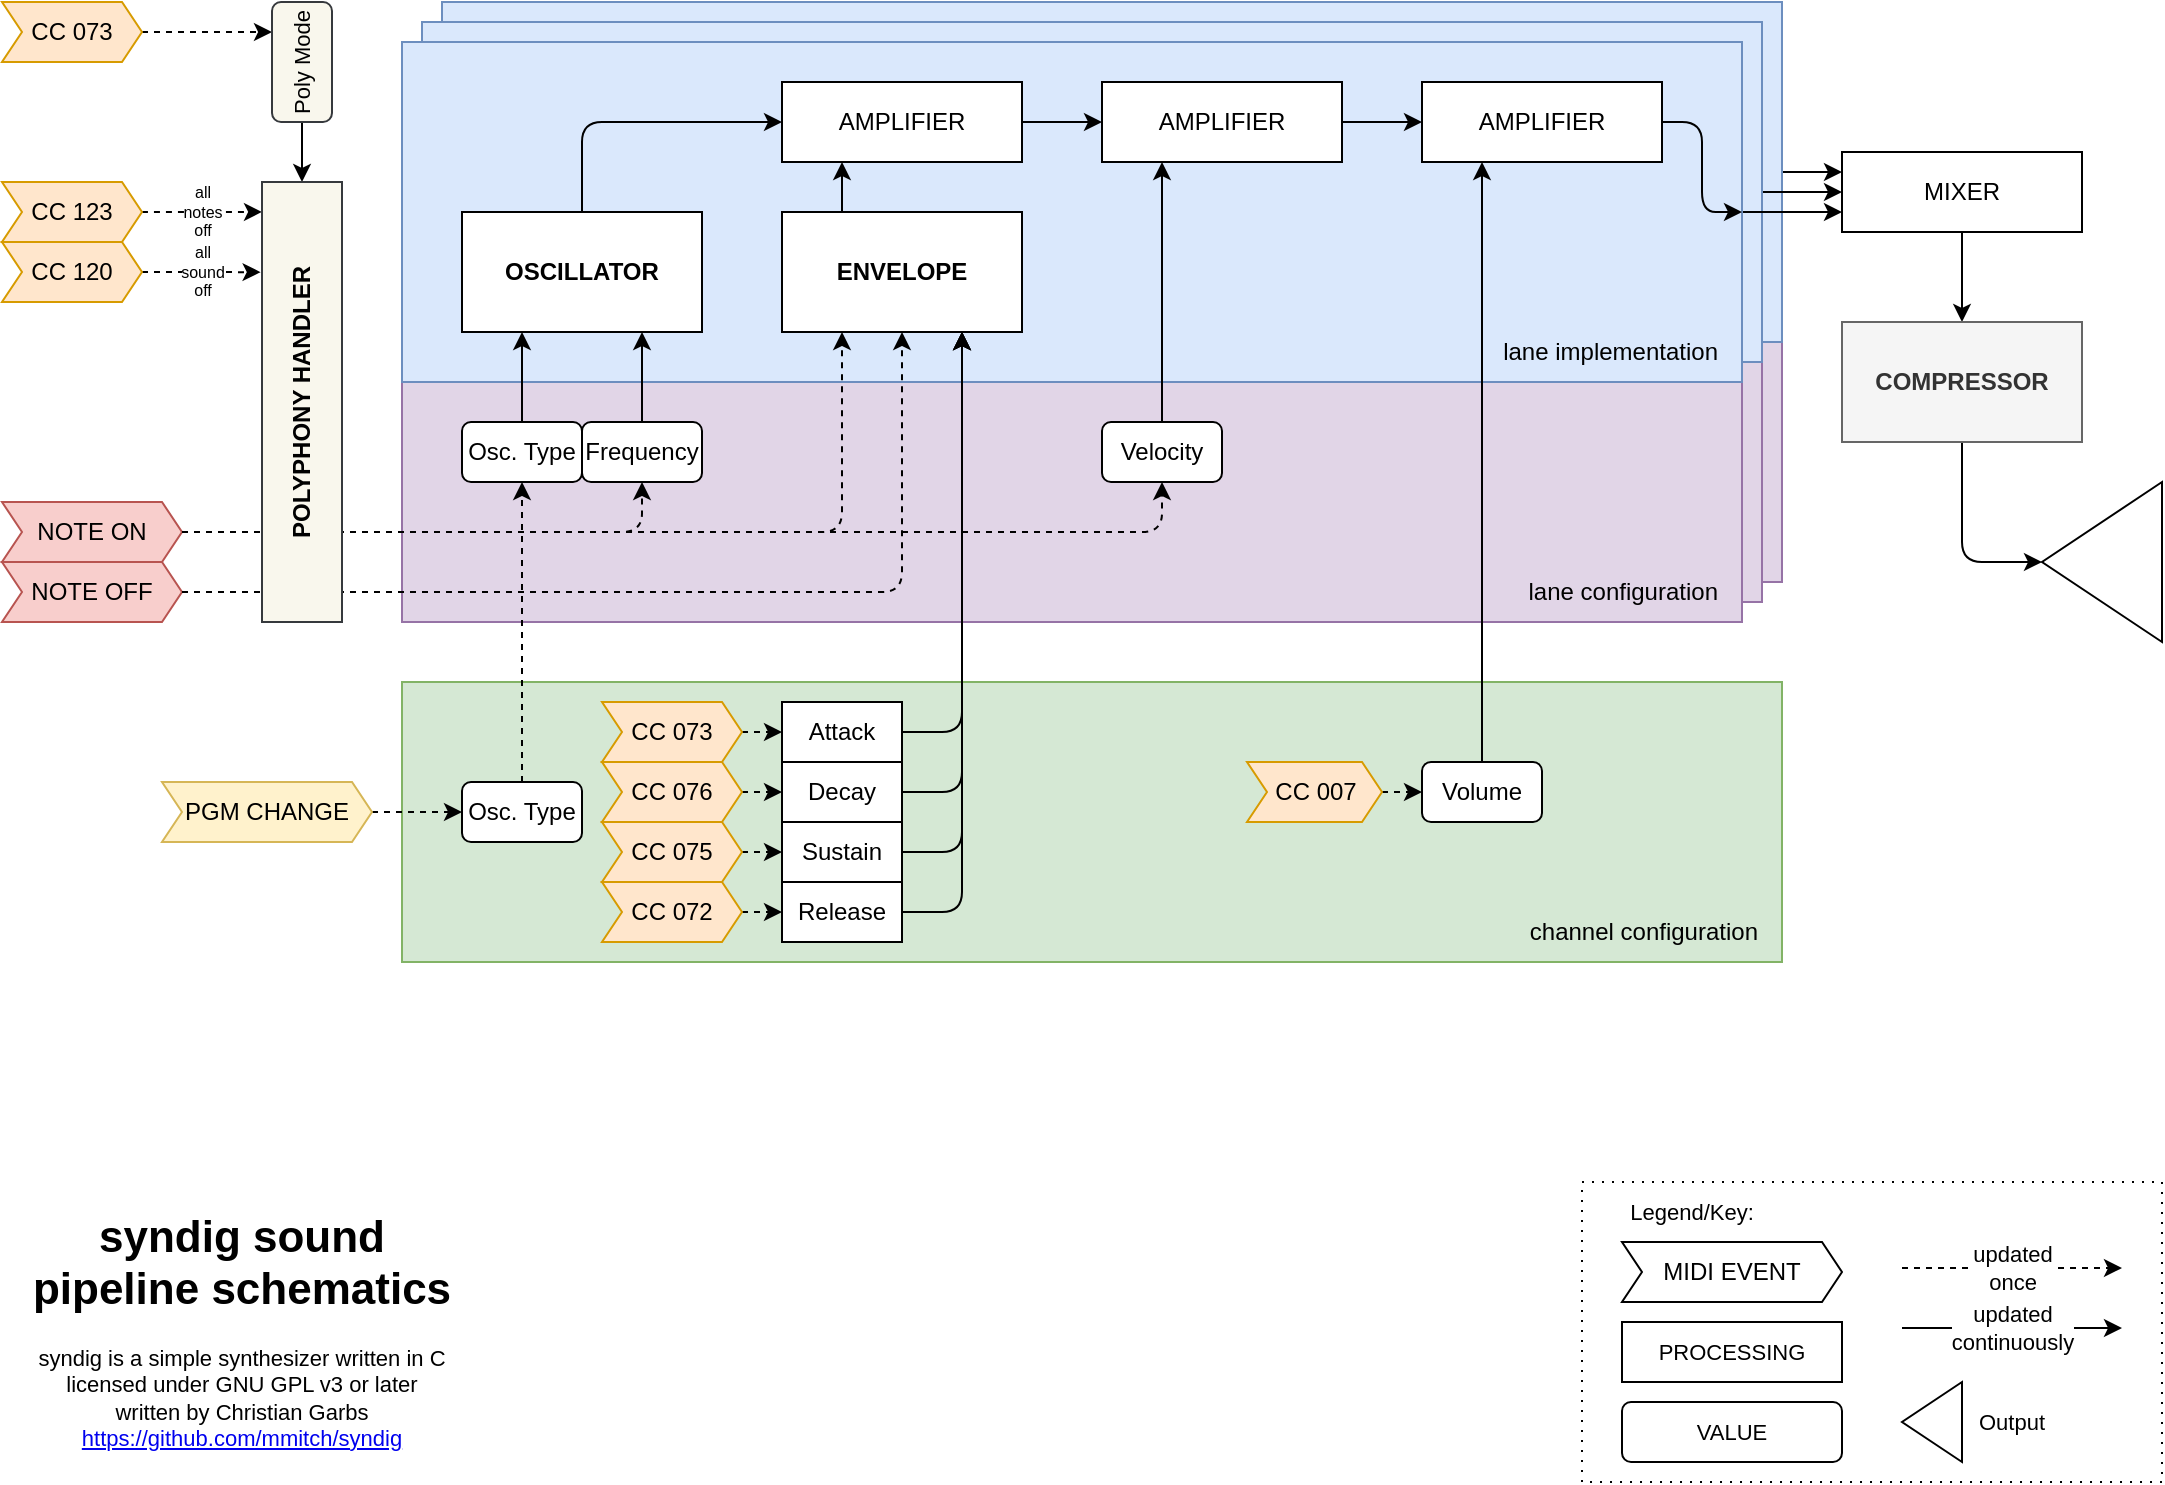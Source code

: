 <mxfile version="13.11.0" type="device"><diagram id="JqG9dgGS8lzPb5NwLL-O" name="Page-1"><mxGraphModel dx="1182" dy="798" grid="1" gridSize="10" guides="1" tooltips="1" connect="1" arrows="1" fold="1" page="1" pageScale="1" pageWidth="1169" pageHeight="827" math="0" shadow="0"><root><mxCell id="0"/><mxCell id="1" parent="0"/><mxCell id="SQ9ci5xi-psbEFdMYvsT-1" value="" style="rounded=0;whiteSpace=wrap;html=1;shadow=0;glass=0;fontSize=11;align=center;sketch=0;dashed=1;dashPattern=1 4;strokeWidth=1;perimeterSpacing=0;fontStyle=0" parent="1" vertex="1"><mxGeometry x="830" y="630" width="290" height="150" as="geometry"/></mxCell><mxCell id="SQ9ci5xi-psbEFdMYvsT-2" value="" style="whiteSpace=wrap;html=1;fontSize=16;fillColor=#e1d5e7;strokeColor=#9673a6;" parent="1" vertex="1"><mxGeometry x="260" y="210" width="670" height="120" as="geometry"/></mxCell><mxCell id="SQ9ci5xi-psbEFdMYvsT-3" value="" style="whiteSpace=wrap;html=1;fontSize=16;fillColor=#e1d5e7;strokeColor=#9673a6;" parent="1" vertex="1"><mxGeometry x="250" y="220" width="670" height="120" as="geometry"/></mxCell><mxCell id="SQ9ci5xi-psbEFdMYvsT-4" value="" style="whiteSpace=wrap;html=1;fontSize=16;fillColor=#e1d5e7;strokeColor=#9673a6;glass=0;" parent="1" vertex="1"><mxGeometry x="240" y="230" width="670" height="120" as="geometry"/></mxCell><mxCell id="SQ9ci5xi-psbEFdMYvsT-5" style="edgeStyle=orthogonalEdgeStyle;orthogonalLoop=1;jettySize=auto;html=1;exitX=1;exitY=0.5;exitDx=0;exitDy=0;entryX=0;entryY=0.25;entryDx=0;entryDy=0;" parent="1" source="SQ9ci5xi-psbEFdMYvsT-6" target="SQ9ci5xi-psbEFdMYvsT-19" edge="1"><mxGeometry relative="1" as="geometry"/></mxCell><mxCell id="SQ9ci5xi-psbEFdMYvsT-6" value="" style="whiteSpace=wrap;html=1;fillColor=#dae8fc;strokeColor=#6c8ebf;" parent="1" vertex="1"><mxGeometry x="260" y="40" width="670" height="170" as="geometry"/></mxCell><mxCell id="SQ9ci5xi-psbEFdMYvsT-7" style="edgeStyle=orthogonalEdgeStyle;orthogonalLoop=1;jettySize=auto;html=1;exitX=1;exitY=0.5;exitDx=0;exitDy=0;" parent="1" source="SQ9ci5xi-psbEFdMYvsT-8" target="SQ9ci5xi-psbEFdMYvsT-19" edge="1"><mxGeometry relative="1" as="geometry"/></mxCell><mxCell id="SQ9ci5xi-psbEFdMYvsT-8" value="" style="whiteSpace=wrap;html=1;fillColor=#dae8fc;strokeColor=#6c8ebf;" parent="1" vertex="1"><mxGeometry x="250" y="50" width="670" height="170" as="geometry"/></mxCell><mxCell id="SQ9ci5xi-psbEFdMYvsT-9" style="edgeStyle=orthogonalEdgeStyle;orthogonalLoop=1;jettySize=auto;html=1;exitX=1;exitY=0.5;exitDx=0;exitDy=0;entryX=0;entryY=0.75;entryDx=0;entryDy=0;" parent="1" source="SQ9ci5xi-psbEFdMYvsT-10" target="SQ9ci5xi-psbEFdMYvsT-19" edge="1"><mxGeometry relative="1" as="geometry"/></mxCell><mxCell id="SQ9ci5xi-psbEFdMYvsT-10" value="" style="whiteSpace=wrap;html=1;fillColor=#dae8fc;strokeColor=#6c8ebf;" parent="1" vertex="1"><mxGeometry x="240" y="60" width="670" height="170" as="geometry"/></mxCell><mxCell id="SQ9ci5xi-psbEFdMYvsT-11" style="edgeStyle=orthogonalEdgeStyle;orthogonalLoop=1;jettySize=auto;html=1;exitX=0.5;exitY=0;exitDx=0;exitDy=0;entryX=0;entryY=0.5;entryDx=0;entryDy=0;fontSize=16;" parent="1" source="SQ9ci5xi-psbEFdMYvsT-12" target="SQ9ci5xi-psbEFdMYvsT-21" edge="1"><mxGeometry relative="1" as="geometry"/></mxCell><mxCell id="SQ9ci5xi-psbEFdMYvsT-12" value="OSCILLATOR" style="whiteSpace=wrap;html=1;fontStyle=1;" parent="1" vertex="1"><mxGeometry x="270" y="145" width="120" height="60" as="geometry"/></mxCell><mxCell id="SQ9ci5xi-psbEFdMYvsT-13" style="edgeStyle=orthogonalEdgeStyle;orthogonalLoop=1;jettySize=auto;html=1;exitX=1;exitY=0.5;exitDx=0;exitDy=0;entryX=0.5;entryY=1;entryDx=0;entryDy=0;dashed=1;" parent="1" source="SQ9ci5xi-psbEFdMYvsT-69" target="SQ9ci5xi-psbEFdMYvsT-30" edge="1"><mxGeometry relative="1" as="geometry"/></mxCell><mxCell id="SQ9ci5xi-psbEFdMYvsT-14" style="edgeStyle=orthogonalEdgeStyle;orthogonalLoop=1;jettySize=auto;html=1;exitX=1;exitY=0.5;exitDx=0;exitDy=0;entryX=0.5;entryY=1;entryDx=0;entryDy=0;dashed=1;" parent="1" source="SQ9ci5xi-psbEFdMYvsT-69" target="SQ9ci5xi-psbEFdMYvsT-28" edge="1"><mxGeometry relative="1" as="geometry"/></mxCell><mxCell id="SQ9ci5xi-psbEFdMYvsT-15" value="" style="edgeStyle=orthogonalEdgeStyle;orthogonalLoop=1;jettySize=auto;html=1;fontSize=16;entryX=0.25;entryY=1;entryDx=0;entryDy=0;exitX=0.25;exitY=0;exitDx=0;exitDy=0;" parent="1" source="SQ9ci5xi-psbEFdMYvsT-16" target="SQ9ci5xi-psbEFdMYvsT-21" edge="1"><mxGeometry relative="1" as="geometry"/></mxCell><mxCell id="SQ9ci5xi-psbEFdMYvsT-16" value="ENVELOPE" style="whiteSpace=wrap;html=1;fontStyle=1;" parent="1" vertex="1"><mxGeometry x="430" y="145" width="120" height="60" as="geometry"/></mxCell><mxCell id="SQ9ci5xi-psbEFdMYvsT-17" value="lane implementation" style="text;html=1;strokeColor=none;fillColor=none;align=right;verticalAlign=middle;whiteSpace=wrap;horizontal=1;" parent="1" vertex="1"><mxGeometry x="730" y="200" width="170" height="30" as="geometry"/></mxCell><mxCell id="SQ9ci5xi-psbEFdMYvsT-18" value="" style="edgeStyle=orthogonalEdgeStyle;rounded=0;orthogonalLoop=1;jettySize=auto;html=1;fontSize=8;" parent="1" source="SQ9ci5xi-psbEFdMYvsT-19" target="SQ9ci5xi-psbEFdMYvsT-67" edge="1"><mxGeometry relative="1" as="geometry"/></mxCell><mxCell id="SQ9ci5xi-psbEFdMYvsT-19" value="MIXER" style="whiteSpace=wrap;html=1;" parent="1" vertex="1"><mxGeometry x="960" y="115" width="120" height="40" as="geometry"/></mxCell><mxCell id="SQ9ci5xi-psbEFdMYvsT-20" value="" style="edgeStyle=orthogonalEdgeStyle;orthogonalLoop=1;jettySize=auto;html=1;fontSize=16;" parent="1" source="SQ9ci5xi-psbEFdMYvsT-21" target="SQ9ci5xi-psbEFdMYvsT-23" edge="1"><mxGeometry relative="1" as="geometry"/></mxCell><mxCell id="SQ9ci5xi-psbEFdMYvsT-21" value="AMPLIFIER" style="whiteSpace=wrap;html=1;" parent="1" vertex="1"><mxGeometry x="430" y="80" width="120" height="40" as="geometry"/></mxCell><mxCell id="SQ9ci5xi-psbEFdMYvsT-22" style="edgeStyle=orthogonalEdgeStyle;orthogonalLoop=1;jettySize=auto;html=1;exitX=1;exitY=0.5;exitDx=0;exitDy=0;entryX=0;entryY=0.5;entryDx=0;entryDy=0;fontSize=16;" parent="1" source="SQ9ci5xi-psbEFdMYvsT-23" target="SQ9ci5xi-psbEFdMYvsT-32" edge="1"><mxGeometry relative="1" as="geometry"/></mxCell><mxCell id="SQ9ci5xi-psbEFdMYvsT-23" value="AMPLIFIER" style="whiteSpace=wrap;html=1;" parent="1" vertex="1"><mxGeometry x="590" y="80" width="120" height="40" as="geometry"/></mxCell><mxCell id="SQ9ci5xi-psbEFdMYvsT-24" value="" style="whiteSpace=wrap;html=1;fontSize=16;fillColor=#d5e8d4;strokeColor=#82b366;" parent="1" vertex="1"><mxGeometry x="240" y="380" width="690" height="140" as="geometry"/></mxCell><mxCell id="SQ9ci5xi-psbEFdMYvsT-25" style="edgeStyle=orthogonalEdgeStyle;orthogonalLoop=1;jettySize=auto;html=1;exitX=0.5;exitY=0;exitDx=0;exitDy=0;entryX=0.25;entryY=1;entryDx=0;entryDy=0;fontSize=16;" parent="1" source="SQ9ci5xi-psbEFdMYvsT-26" target="SQ9ci5xi-psbEFdMYvsT-32" edge="1"><mxGeometry relative="1" as="geometry"><Array as="points"/></mxGeometry></mxCell><mxCell id="SQ9ci5xi-psbEFdMYvsT-26" value="Volume" style="whiteSpace=wrap;html=1;fontSize=12;glass=0;rounded=1;" parent="1" vertex="1"><mxGeometry x="750" y="420" width="60" height="30" as="geometry"/></mxCell><mxCell id="SQ9ci5xi-psbEFdMYvsT-27" value="" style="edgeStyle=orthogonalEdgeStyle;orthogonalLoop=1;jettySize=auto;html=1;entryX=0.25;entryY=1;entryDx=0;entryDy=0;" parent="1" source="SQ9ci5xi-psbEFdMYvsT-28" target="SQ9ci5xi-psbEFdMYvsT-23" edge="1"><mxGeometry relative="1" as="geometry"/></mxCell><mxCell id="SQ9ci5xi-psbEFdMYvsT-28" value="Velocity" style="whiteSpace=wrap;html=1;fontSize=12;rounded=1;" parent="1" vertex="1"><mxGeometry x="590" y="250" width="60" height="30" as="geometry"/></mxCell><mxCell id="SQ9ci5xi-psbEFdMYvsT-29" value="" style="edgeStyle=orthogonalEdgeStyle;orthogonalLoop=1;jettySize=auto;html=1;entryX=0.75;entryY=1;entryDx=0;entryDy=0;" parent="1" source="SQ9ci5xi-psbEFdMYvsT-30" target="SQ9ci5xi-psbEFdMYvsT-12" edge="1"><mxGeometry relative="1" as="geometry"><mxPoint x="360" y="240" as="targetPoint"/></mxGeometry></mxCell><mxCell id="SQ9ci5xi-psbEFdMYvsT-30" value="Frequency" style="whiteSpace=wrap;html=1;fontSize=12;rounded=1;" parent="1" vertex="1"><mxGeometry x="330" y="250" width="60" height="30" as="geometry"/></mxCell><mxCell id="SQ9ci5xi-psbEFdMYvsT-31" style="edgeStyle=orthogonalEdgeStyle;orthogonalLoop=1;jettySize=auto;html=1;exitX=1;exitY=0.5;exitDx=0;exitDy=0;entryX=1;entryY=0.5;entryDx=0;entryDy=0;fontSize=12;" parent="1" source="SQ9ci5xi-psbEFdMYvsT-32" target="SQ9ci5xi-psbEFdMYvsT-10" edge="1"><mxGeometry relative="1" as="geometry"/></mxCell><mxCell id="SQ9ci5xi-psbEFdMYvsT-32" value="AMPLIFIER" style="whiteSpace=wrap;html=1;" parent="1" vertex="1"><mxGeometry x="750" y="80" width="120" height="40" as="geometry"/></mxCell><mxCell id="SQ9ci5xi-psbEFdMYvsT-33" style="edgeStyle=orthogonalEdgeStyle;orthogonalLoop=1;jettySize=auto;html=1;exitX=0.5;exitY=0;exitDx=0;exitDy=0;entryX=0.25;entryY=1;entryDx=0;entryDy=0;" parent="1" source="SQ9ci5xi-psbEFdMYvsT-34" target="SQ9ci5xi-psbEFdMYvsT-12" edge="1"><mxGeometry relative="1" as="geometry"/></mxCell><mxCell id="SQ9ci5xi-psbEFdMYvsT-34" value="Osc. Type" style="whiteSpace=wrap;html=1;fontSize=12;glass=0;rounded=1;" parent="1" vertex="1"><mxGeometry x="270" y="250" width="60" height="30" as="geometry"/></mxCell><mxCell id="SQ9ci5xi-psbEFdMYvsT-35" style="edgeStyle=orthogonalEdgeStyle;orthogonalLoop=1;jettySize=auto;html=1;exitX=0.5;exitY=0;exitDx=0;exitDy=0;entryX=0.5;entryY=1;entryDx=0;entryDy=0;dashed=1;" parent="1" source="SQ9ci5xi-psbEFdMYvsT-36" target="SQ9ci5xi-psbEFdMYvsT-34" edge="1"><mxGeometry relative="1" as="geometry"/></mxCell><mxCell id="SQ9ci5xi-psbEFdMYvsT-36" value="Osc. Type" style="whiteSpace=wrap;html=1;fontSize=12;glass=0;rounded=1;" parent="1" vertex="1"><mxGeometry x="270" y="430" width="60" height="30" as="geometry"/></mxCell><mxCell id="SQ9ci5xi-psbEFdMYvsT-37" value="NOTE OFF" style="shape=step;perimeter=stepPerimeter;whiteSpace=wrap;html=1;fixedSize=1;size=10;fillColor=#f8cecc;strokeColor=#b85450;" parent="1" vertex="1"><mxGeometry x="40" y="320" width="90" height="30" as="geometry"/></mxCell><mxCell id="SQ9ci5xi-psbEFdMYvsT-38" style="edgeStyle=orthogonalEdgeStyle;orthogonalLoop=1;jettySize=auto;html=1;exitX=1;exitY=0.5;exitDx=0;exitDy=0;dashed=1;" parent="1" source="SQ9ci5xi-psbEFdMYvsT-39" edge="1"><mxGeometry relative="1" as="geometry"><mxPoint x="750" y="435" as="targetPoint"/></mxGeometry></mxCell><mxCell id="SQ9ci5xi-psbEFdMYvsT-39" value="CC 007" style="shape=step;perimeter=stepPerimeter;whiteSpace=wrap;html=1;fixedSize=1;size=10;fillColor=#ffe6cc;strokeColor=#d79b00;" parent="1" vertex="1"><mxGeometry x="662.5" y="420" width="67.5" height="30" as="geometry"/></mxCell><mxCell id="SQ9ci5xi-psbEFdMYvsT-40" style="edgeStyle=orthogonalEdgeStyle;orthogonalLoop=1;jettySize=auto;html=1;exitX=1;exitY=0.5;exitDx=0;exitDy=0;dashed=1;" parent="1" source="SQ9ci5xi-psbEFdMYvsT-41" target="SQ9ci5xi-psbEFdMYvsT-36" edge="1"><mxGeometry relative="1" as="geometry"/></mxCell><mxCell id="SQ9ci5xi-psbEFdMYvsT-41" value="PGM CHANGE" style="shape=step;perimeter=stepPerimeter;whiteSpace=wrap;html=1;fixedSize=1;size=10;fillColor=#fff2cc;strokeColor=#d6b656;" parent="1" vertex="1"><mxGeometry x="120" y="430" width="105" height="30" as="geometry"/></mxCell><mxCell id="SQ9ci5xi-psbEFdMYvsT-42" style="edgeStyle=orthogonalEdgeStyle;orthogonalLoop=1;jettySize=auto;html=1;exitX=1;exitY=0.5;exitDx=0;exitDy=0;entryX=0.75;entryY=1;entryDx=0;entryDy=0;" parent="1" source="SQ9ci5xi-psbEFdMYvsT-43" target="SQ9ci5xi-psbEFdMYvsT-16" edge="1"><mxGeometry relative="1" as="geometry"/></mxCell><mxCell id="SQ9ci5xi-psbEFdMYvsT-43" value="Attack" style="whiteSpace=wrap;html=1;fontSize=12;" parent="1" vertex="1"><mxGeometry x="430" y="390" width="60" height="30" as="geometry"/></mxCell><mxCell id="SQ9ci5xi-psbEFdMYvsT-44" style="edgeStyle=orthogonalEdgeStyle;orthogonalLoop=1;jettySize=auto;html=1;exitX=1;exitY=0.5;exitDx=0;exitDy=0;entryX=0.75;entryY=1;entryDx=0;entryDy=0;" parent="1" source="SQ9ci5xi-psbEFdMYvsT-45" target="SQ9ci5xi-psbEFdMYvsT-16" edge="1"><mxGeometry relative="1" as="geometry"/></mxCell><mxCell id="SQ9ci5xi-psbEFdMYvsT-45" value="Decay" style="whiteSpace=wrap;html=1;fontSize=12;" parent="1" vertex="1"><mxGeometry x="430" y="420" width="60" height="30" as="geometry"/></mxCell><mxCell id="SQ9ci5xi-psbEFdMYvsT-46" style="edgeStyle=orthogonalEdgeStyle;orthogonalLoop=1;jettySize=auto;html=1;exitX=1;exitY=0.5;exitDx=0;exitDy=0;entryX=0.75;entryY=1;entryDx=0;entryDy=0;" parent="1" source="SQ9ci5xi-psbEFdMYvsT-47" target="SQ9ci5xi-psbEFdMYvsT-16" edge="1"><mxGeometry relative="1" as="geometry"><mxPoint x="520" y="240" as="targetPoint"/></mxGeometry></mxCell><mxCell id="SQ9ci5xi-psbEFdMYvsT-47" value="Sustain" style="whiteSpace=wrap;html=1;fontSize=12;" parent="1" vertex="1"><mxGeometry x="430" y="450" width="60" height="30" as="geometry"/></mxCell><mxCell id="SQ9ci5xi-psbEFdMYvsT-48" style="edgeStyle=orthogonalEdgeStyle;orthogonalLoop=1;jettySize=auto;html=1;exitX=1;exitY=0.5;exitDx=0;exitDy=0;entryX=0.75;entryY=1;entryDx=0;entryDy=0;" parent="1" source="SQ9ci5xi-psbEFdMYvsT-49" target="SQ9ci5xi-psbEFdMYvsT-16" edge="1"><mxGeometry relative="1" as="geometry"/></mxCell><mxCell id="SQ9ci5xi-psbEFdMYvsT-49" value="Release" style="whiteSpace=wrap;html=1;fontSize=12;" parent="1" vertex="1"><mxGeometry x="430" y="480" width="60" height="30" as="geometry"/></mxCell><mxCell id="SQ9ci5xi-psbEFdMYvsT-50" style="edgeStyle=orthogonalEdgeStyle;rounded=1;sketch=0;orthogonalLoop=1;jettySize=auto;html=1;exitX=1;exitY=0.5;exitDx=0;exitDy=0;entryX=0;entryY=0.5;entryDx=0;entryDy=0;dashed=1;fontSize=11;" parent="1" source="SQ9ci5xi-psbEFdMYvsT-51" target="SQ9ci5xi-psbEFdMYvsT-43" edge="1"><mxGeometry relative="1" as="geometry"/></mxCell><mxCell id="SQ9ci5xi-psbEFdMYvsT-51" value="CC 073" style="shape=step;perimeter=stepPerimeter;whiteSpace=wrap;html=1;fixedSize=1;size=10;fillColor=#ffe6cc;strokeColor=#d79b00;" parent="1" vertex="1"><mxGeometry x="340" y="390" width="70" height="30" as="geometry"/></mxCell><mxCell id="SQ9ci5xi-psbEFdMYvsT-52" style="edgeStyle=orthogonalEdgeStyle;orthogonalLoop=1;jettySize=auto;html=1;exitX=1;exitY=0.5;exitDx=0;exitDy=0;entryX=0;entryY=0.5;entryDx=0;entryDy=0;dashed=1;" parent="1" source="SQ9ci5xi-psbEFdMYvsT-53" target="SQ9ci5xi-psbEFdMYvsT-45" edge="1"><mxGeometry relative="1" as="geometry"/></mxCell><mxCell id="SQ9ci5xi-psbEFdMYvsT-53" value="CC 076" style="shape=step;perimeter=stepPerimeter;whiteSpace=wrap;html=1;fixedSize=1;size=10;fillColor=#ffe6cc;strokeColor=#d79b00;" parent="1" vertex="1"><mxGeometry x="340" y="420" width="70" height="30" as="geometry"/></mxCell><mxCell id="SQ9ci5xi-psbEFdMYvsT-54" style="edgeStyle=orthogonalEdgeStyle;orthogonalLoop=1;jettySize=auto;html=1;exitX=1;exitY=0.5;exitDx=0;exitDy=0;entryX=0;entryY=0.5;entryDx=0;entryDy=0;dashed=1;" parent="1" source="SQ9ci5xi-psbEFdMYvsT-55" target="SQ9ci5xi-psbEFdMYvsT-47" edge="1"><mxGeometry relative="1" as="geometry"/></mxCell><mxCell id="SQ9ci5xi-psbEFdMYvsT-55" value="CC 075" style="shape=step;perimeter=stepPerimeter;whiteSpace=wrap;html=1;fixedSize=1;size=10;fillColor=#ffe6cc;strokeColor=#d79b00;" parent="1" vertex="1"><mxGeometry x="340" y="450" width="70" height="30" as="geometry"/></mxCell><mxCell id="SQ9ci5xi-psbEFdMYvsT-56" style="edgeStyle=orthogonalEdgeStyle;orthogonalLoop=1;jettySize=auto;html=1;exitX=1;exitY=0.5;exitDx=0;exitDy=0;entryX=0;entryY=0.5;entryDx=0;entryDy=0;dashed=1;" parent="1" source="SQ9ci5xi-psbEFdMYvsT-57" target="SQ9ci5xi-psbEFdMYvsT-49" edge="1"><mxGeometry relative="1" as="geometry"/></mxCell><mxCell id="SQ9ci5xi-psbEFdMYvsT-57" value="CC 072" style="shape=step;perimeter=stepPerimeter;whiteSpace=wrap;html=1;fixedSize=1;size=10;fillColor=#ffe6cc;strokeColor=#d79b00;" parent="1" vertex="1"><mxGeometry x="340" y="480" width="70" height="30" as="geometry"/></mxCell><mxCell id="SQ9ci5xi-psbEFdMYvsT-58" style="edgeStyle=orthogonalEdgeStyle;rounded=0;orthogonalLoop=1;jettySize=auto;html=1;entryX=0.5;entryY=0;entryDx=0;entryDy=0;exitX=0.5;exitY=1;exitDx=0;exitDy=0;" parent="1" source="SQ9ci5xi-psbEFdMYvsT-72" target="SQ9ci5xi-psbEFdMYvsT-71" edge="1"><mxGeometry relative="1" as="geometry"><mxPoint x="180" y="105" as="sourcePoint"/></mxGeometry></mxCell><mxCell id="SQ9ci5xi-psbEFdMYvsT-59" style="edgeStyle=orthogonalEdgeStyle;rounded=0;orthogonalLoop=1;jettySize=auto;html=1;exitX=1;exitY=0.5;exitDx=0;exitDy=0;dashed=1;entryX=0;entryY=0.25;entryDx=0;entryDy=0;" parent="1" source="SQ9ci5xi-psbEFdMYvsT-60" target="SQ9ci5xi-psbEFdMYvsT-72" edge="1"><mxGeometry relative="1" as="geometry"><mxPoint x="130" y="75" as="targetPoint"/></mxGeometry></mxCell><mxCell id="SQ9ci5xi-psbEFdMYvsT-60" value="CC 073" style="shape=step;perimeter=stepPerimeter;whiteSpace=wrap;html=1;fixedSize=1;size=10;fillColor=#ffe6cc;strokeColor=#d79b00;" parent="1" vertex="1"><mxGeometry x="40" y="40" width="70" height="30" as="geometry"/></mxCell><mxCell id="SQ9ci5xi-psbEFdMYvsT-61" style="edgeStyle=orthogonalEdgeStyle;orthogonalLoop=1;jettySize=auto;html=1;exitX=1;exitY=0.5;exitDx=0;exitDy=0;entryX=0.5;entryY=1;entryDx=0;entryDy=0;dashed=1;" parent="1" source="SQ9ci5xi-psbEFdMYvsT-37" target="SQ9ci5xi-psbEFdMYvsT-16" edge="1"><mxGeometry relative="1" as="geometry"/></mxCell><mxCell id="SQ9ci5xi-psbEFdMYvsT-62" value="all&lt;br style=&quot;font-size: 8px;&quot;&gt;sound&lt;br style=&quot;font-size: 8px;&quot;&gt;off" style="edgeStyle=orthogonalEdgeStyle;rounded=0;orthogonalLoop=1;jettySize=auto;html=1;exitX=1;exitY=0.5;exitDx=0;exitDy=0;entryX=-0.017;entryY=0.205;entryDx=0;entryDy=0;entryPerimeter=0;dashed=1;fontSize=8;" parent="1" source="SQ9ci5xi-psbEFdMYvsT-63" target="SQ9ci5xi-psbEFdMYvsT-71" edge="1"><mxGeometry relative="1" as="geometry"/></mxCell><mxCell id="SQ9ci5xi-psbEFdMYvsT-63" value="CC 120" style="shape=step;perimeter=stepPerimeter;whiteSpace=wrap;html=1;fixedSize=1;size=10;fillColor=#ffe6cc;strokeColor=#d79b00;" parent="1" vertex="1"><mxGeometry x="40" y="160" width="70" height="30" as="geometry"/></mxCell><mxCell id="SQ9ci5xi-psbEFdMYvsT-64" value="all&lt;br style=&quot;font-size: 8px;&quot;&gt;notes&lt;br style=&quot;font-size: 8px;&quot;&gt;off" style="edgeStyle=orthogonalEdgeStyle;rounded=0;orthogonalLoop=1;jettySize=auto;html=1;dashed=1;fontSize=8;horizontal=1;entryX=0;entryY=0.068;entryDx=0;entryDy=0;entryPerimeter=0;" parent="1" source="SQ9ci5xi-psbEFdMYvsT-65" target="SQ9ci5xi-psbEFdMYvsT-71" edge="1"><mxGeometry relative="1" as="geometry"><mxPoint x="159" y="145" as="targetPoint"/></mxGeometry></mxCell><mxCell id="SQ9ci5xi-psbEFdMYvsT-65" value="CC 123" style="shape=step;perimeter=stepPerimeter;whiteSpace=wrap;html=1;fixedSize=1;size=10;fillColor=#ffe6cc;strokeColor=#d79b00;" parent="1" vertex="1"><mxGeometry x="40" y="130" width="70" height="30" as="geometry"/></mxCell><mxCell id="SQ9ci5xi-psbEFdMYvsT-66" style="edgeStyle=orthogonalEdgeStyle;orthogonalLoop=1;jettySize=auto;html=1;exitX=0.5;exitY=1;exitDx=0;exitDy=0;entryX=0;entryY=0.5;entryDx=0;entryDy=0;fontSize=8;rounded=1;" parent="1" source="SQ9ci5xi-psbEFdMYvsT-67" target="SQ9ci5xi-psbEFdMYvsT-68" edge="1"><mxGeometry relative="1" as="geometry"/></mxCell><mxCell id="SQ9ci5xi-psbEFdMYvsT-67" value="COMPRESSOR" style="whiteSpace=wrap;html=1;fontStyle=1;fillColor=#f5f5f5;strokeColor=#666666;fontColor=#333333;" parent="1" vertex="1"><mxGeometry x="960" y="200" width="120" height="60" as="geometry"/></mxCell><mxCell id="SQ9ci5xi-psbEFdMYvsT-68" value="" style="triangle;whiteSpace=wrap;html=1;rounded=0;glass=0;fontSize=8;flipH=1;" parent="1" vertex="1"><mxGeometry x="1060" y="280" width="60" height="80" as="geometry"/></mxCell><mxCell id="SQ9ci5xi-psbEFdMYvsT-69" value="NOTE ON" style="shape=step;perimeter=stepPerimeter;whiteSpace=wrap;html=1;fixedSize=1;size=10;fillColor=#f8cecc;strokeColor=#b85450;" parent="1" vertex="1"><mxGeometry x="40" y="290" width="90" height="30" as="geometry"/></mxCell><mxCell id="SQ9ci5xi-psbEFdMYvsT-70" style="edgeStyle=orthogonalEdgeStyle;orthogonalLoop=1;jettySize=auto;html=1;exitX=1;exitY=0.5;exitDx=0;exitDy=0;entryX=0.25;entryY=1;entryDx=0;entryDy=0;dashed=1;" parent="1" source="SQ9ci5xi-psbEFdMYvsT-69" target="SQ9ci5xi-psbEFdMYvsT-16" edge="1"><mxGeometry relative="1" as="geometry"/></mxCell><mxCell id="SQ9ci5xi-psbEFdMYvsT-71" value="POLYPHONY HANDLER" style="whiteSpace=wrap;html=1;horizontal=0;fillColor=#f9f7ed;strokeColor=#36393d;fontStyle=1;" parent="1" vertex="1"><mxGeometry x="170" y="130" width="40" height="220" as="geometry"/></mxCell><mxCell id="SQ9ci5xi-psbEFdMYvsT-72" value="Poly Mode" style="rounded=1;whiteSpace=wrap;html=1;glass=0;fontSize=11;horizontal=0;fillColor=#f9f7ed;strokeColor=#36393d;" parent="1" vertex="1"><mxGeometry x="175" y="40" width="30" height="60" as="geometry"/></mxCell><mxCell id="SQ9ci5xi-psbEFdMYvsT-73" value="lane configuration" style="text;html=1;strokeColor=none;fillColor=none;align=right;verticalAlign=middle;whiteSpace=wrap;horizontal=1;shadow=0;labelBorderColor=none;" parent="1" vertex="1"><mxGeometry x="750" y="320" width="150" height="30" as="geometry"/></mxCell><mxCell id="SQ9ci5xi-psbEFdMYvsT-74" value="channel configuration" style="text;html=1;strokeColor=none;fillColor=none;align=right;verticalAlign=middle;whiteSpace=wrap;horizontal=1;" parent="1" vertex="1"><mxGeometry x="780" y="490" width="140" height="30" as="geometry"/></mxCell><mxCell id="SQ9ci5xi-psbEFdMYvsT-75" value="&lt;div&gt;updated&lt;/div&gt;&lt;div&gt;once&lt;/div&gt;" style="edgeStyle=orthogonalEdgeStyle;rounded=1;orthogonalLoop=1;jettySize=auto;html=1;fontSize=11;dashed=1;fontStyle=0;sketch=0;" parent="1" edge="1"><mxGeometry relative="1" as="geometry"><mxPoint x="990" y="673" as="sourcePoint"/><mxPoint x="1100" y="673" as="targetPoint"/><Array as="points"><mxPoint x="1045" y="672.58"/><mxPoint x="1045" y="672.58"/></Array></mxGeometry></mxCell><mxCell id="SQ9ci5xi-psbEFdMYvsT-76" value="MIDI EVENT" style="shape=step;perimeter=stepPerimeter;whiteSpace=wrap;html=1;fixedSize=1;size=10;fontStyle=0;sketch=0;" parent="1" vertex="1"><mxGeometry x="850" y="660" width="110" height="30" as="geometry"/></mxCell><mxCell id="SQ9ci5xi-psbEFdMYvsT-77" value="PROCESSING" style="rounded=0;whiteSpace=wrap;html=1;shadow=0;glass=0;fontSize=11;align=center;fontStyle=0;sketch=0;" parent="1" vertex="1"><mxGeometry x="850" y="700" width="110" height="30" as="geometry"/></mxCell><mxCell id="SQ9ci5xi-psbEFdMYvsT-78" value="&lt;div&gt;updated&lt;/div&gt;&lt;div&gt;continuously&lt;br&gt;&lt;/div&gt;" style="edgeStyle=orthogonalEdgeStyle;rounded=1;orthogonalLoop=1;jettySize=auto;html=1;fontSize=11;sketch=0;fontStyle=0" parent="1" edge="1"><mxGeometry relative="1" as="geometry"><mxPoint x="990" y="703" as="sourcePoint"/><mxPoint x="1100" y="703" as="targetPoint"/></mxGeometry></mxCell><mxCell id="SQ9ci5xi-psbEFdMYvsT-79" value="VALUE" style="rounded=1;whiteSpace=wrap;html=1;shadow=0;glass=0;fontSize=11;align=center;fontStyle=0;sketch=0;" parent="1" vertex="1"><mxGeometry x="850" y="740" width="110" height="30" as="geometry"/></mxCell><mxCell id="SQ9ci5xi-psbEFdMYvsT-80" value="&lt;div&gt;Legend/Key:&lt;/div&gt;" style="text;html=1;strokeColor=none;fillColor=none;align=center;verticalAlign=middle;whiteSpace=wrap;rounded=0;shadow=0;glass=0;fontSize=11;fontStyle=0;sketch=0;" parent="1" vertex="1"><mxGeometry x="830" y="630" width="110" height="30" as="geometry"/></mxCell><mxCell id="SQ9ci5xi-psbEFdMYvsT-81" value="" style="triangle;whiteSpace=wrap;html=1;rounded=0;glass=0;fontSize=8;flipH=1;sketch=0;fontStyle=0" parent="1" vertex="1"><mxGeometry x="990" y="730" width="30" height="40" as="geometry"/></mxCell><mxCell id="SQ9ci5xi-psbEFdMYvsT-82" value="Output" style="text;html=1;strokeColor=none;fillColor=none;align=center;verticalAlign=middle;whiteSpace=wrap;rounded=0;shadow=0;glass=0;fontSize=11;fontStyle=0;sketch=0;" parent="1" vertex="1"><mxGeometry x="1025" y="740" width="40" height="20" as="geometry"/></mxCell><mxCell id="SQ9ci5xi-psbEFdMYvsT-83" value="&lt;h1&gt;syndig sound pipeline schematics&lt;br&gt;&lt;/h1&gt;&lt;p&gt;syndig is a simple synthesizer written in C&lt;br&gt;licensed under GNU GPL v3 or later&lt;br&gt;written by Christian Garbs&lt;br&gt;&lt;a href=&quot;https://github.com/mmitch/syndig&quot;&gt;https://github.com/mmitch/syndig&lt;/a&gt;&lt;br&gt;&lt;/p&gt;" style="text;html=1;strokeColor=none;fillColor=none;spacing=5;spacingTop=-20;whiteSpace=wrap;overflow=hidden;rounded=0;shadow=0;glass=0;dashed=1;dashPattern=1 4;sketch=1;fontSize=11;align=center;" parent="1" vertex="1"><mxGeometry x="40" y="640" width="240" height="140" as="geometry"/></mxCell></root></mxGraphModel></diagram></mxfile>